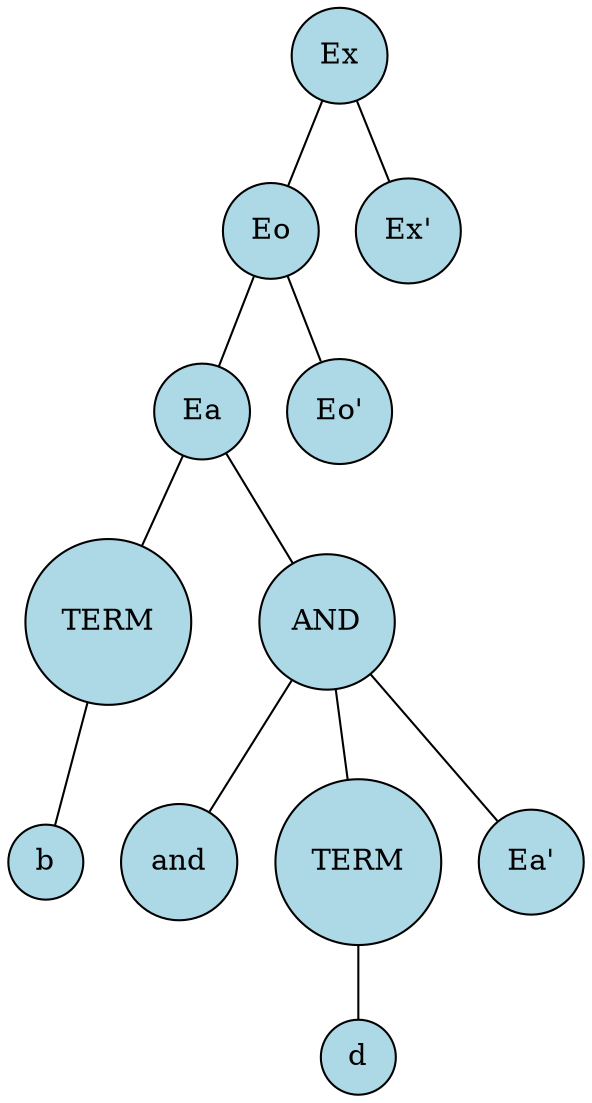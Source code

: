 graph g {
	"723074861Ex0" [shape=circle, style=filled, fillcolor="lightblue", label="Ex"];
	"895328852Eo1" [shape=circle, style=filled, fillcolor="lightblue", label="Eo"];
	"1304836502Ea2" [shape=circle, style=filled, fillcolor="lightblue", label="Ea"];
	"225534817TERM3" [shape=circle, style=filled, fillcolor="lightblue", label="TERM"];
	"1878246837b4" [shape=circle, style=filled, fillcolor="lightblue", label="b"];
	"225534817TERM3" -- "1878246837b4";
	{ rank=same"1878246837b4" }
	"929338653AND3" [shape=circle, style=filled, fillcolor="lightblue", label="AND"];
	"1259475182and4" [shape=circle, style=filled, fillcolor="lightblue", label="and"];
	"1300109446TERM4" [shape=circle, style=filled, fillcolor="lightblue", label="TERM"];
	"1020371697d5" [shape=circle, style=filled, fillcolor="lightblue", label="d"];
	"1300109446TERM4" -- "1020371697d5";
	{ rank=same"1020371697d5" }
	"789451787Ea'4" [shape=circle, style=filled, fillcolor="lightblue", label="Ea'"];
	"929338653AND3" -- "1259475182and4";
	"929338653AND3" -- "1300109446TERM4";
	"929338653AND3" -- "789451787Ea'4";
	{ rank=same"1259475182and4","1300109446TERM4","789451787Ea'4" }
	"1304836502Ea2" -- "225534817TERM3";
	"1304836502Ea2" -- "929338653AND3";
	{ rank=same"225534817TERM3","929338653AND3" }
	"1950409828Eo'2" [shape=circle, style=filled, fillcolor="lightblue", label="Eo'"];
	"895328852Eo1" -- "1304836502Ea2";
	"895328852Eo1" -- "1950409828Eo'2";
	{ rank=same"1304836502Ea2","1950409828Eo'2" }
	"1229416514Ex'1" [shape=circle, style=filled, fillcolor="lightblue", label="Ex'"];
	"723074861Ex0" -- "895328852Eo1";
	"723074861Ex0" -- "1229416514Ex'1";
	{ rank=same"895328852Eo1","1229416514Ex'1" }
}
